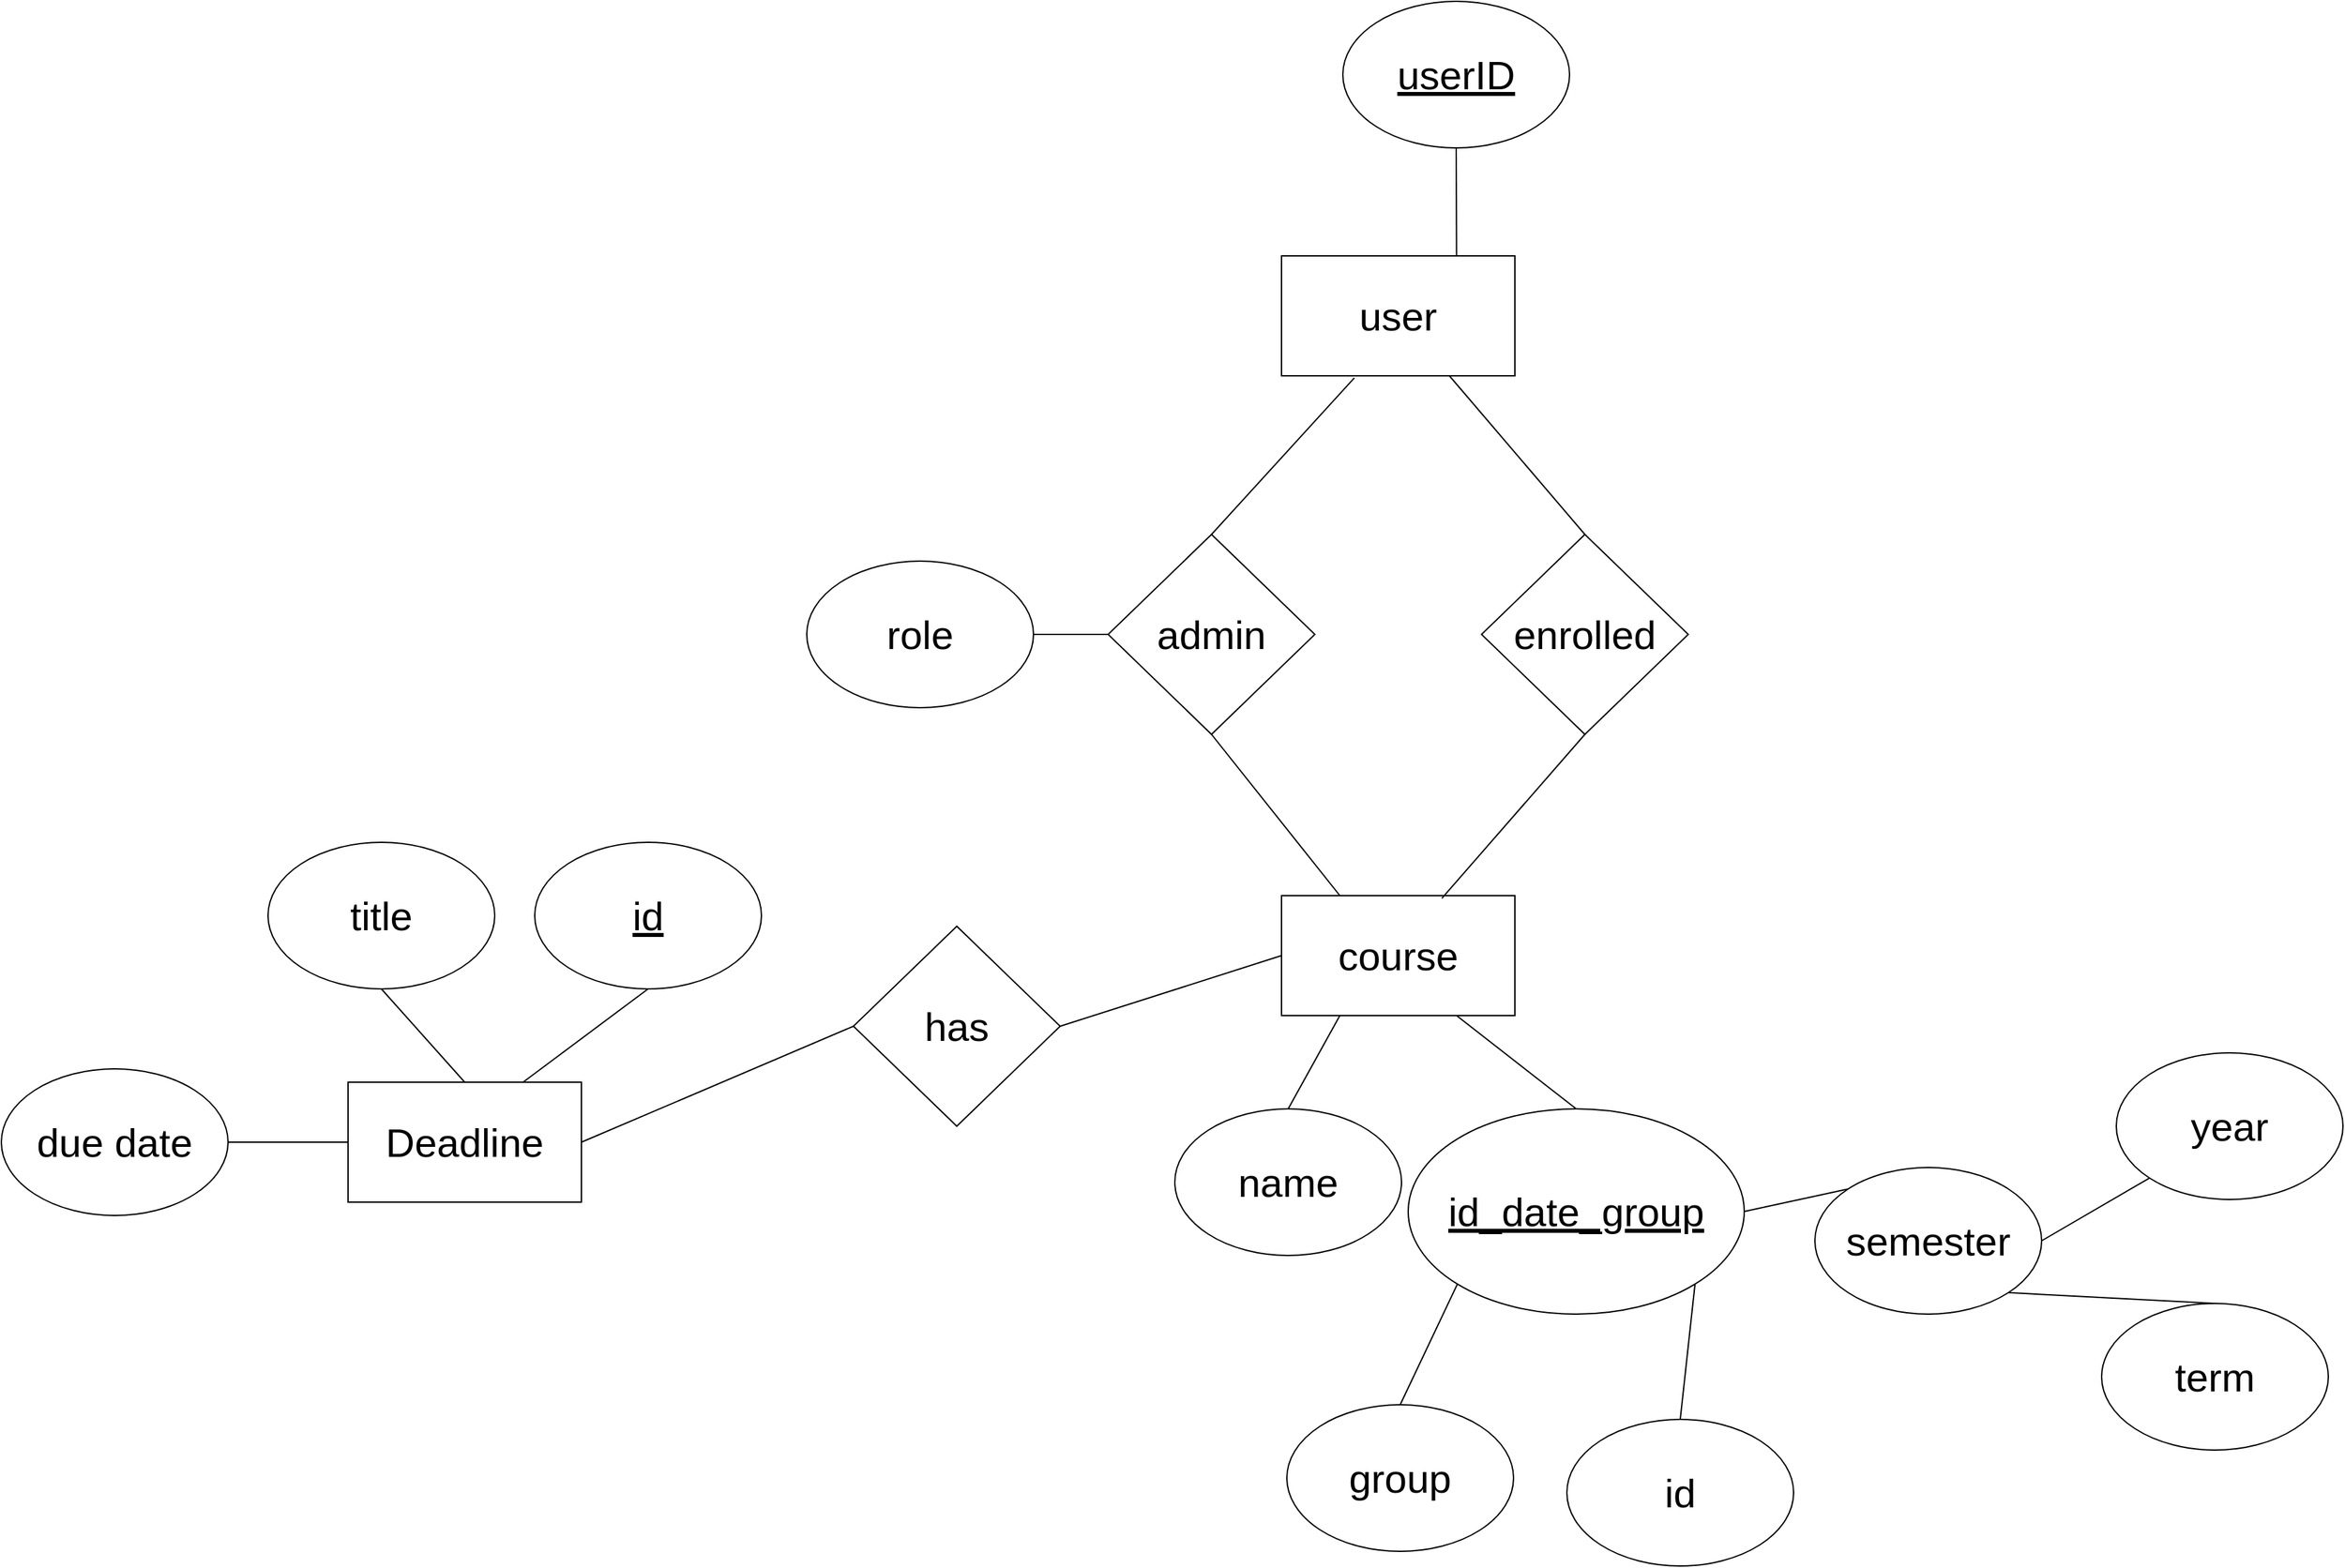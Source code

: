 <mxfile version="24.6.4" type="device">
  <diagram name="Page-1" id="-rHIpAXLnPyDoSZyoApK">
    <mxGraphModel dx="3020" dy="2311" grid="0" gridSize="10" guides="0" tooltips="1" connect="1" arrows="1" fold="1" page="0" pageScale="1" pageWidth="850" pageHeight="1100" math="0" shadow="0">
      <root>
        <mxCell id="0" />
        <mxCell id="1" parent="0" />
        <mxCell id="4DOVXCoTs3ABJYxbuWyv-8" style="edgeStyle=none;shape=connector;rounded=0;orthogonalLoop=1;jettySize=auto;html=1;exitX=0.25;exitY=1;exitDx=0;exitDy=0;entryX=0.5;entryY=0;entryDx=0;entryDy=0;strokeColor=default;align=center;verticalAlign=middle;fontFamily=Helvetica;fontSize=11;fontColor=default;labelBackgroundColor=default;endArrow=none;endFill=0;" parent="1" source="4DOVXCoTs3ABJYxbuWyv-1" target="4DOVXCoTs3ABJYxbuWyv-5" edge="1">
          <mxGeometry relative="1" as="geometry" />
        </mxCell>
        <mxCell id="4DOVXCoTs3ABJYxbuWyv-9" style="edgeStyle=none;shape=connector;rounded=0;orthogonalLoop=1;jettySize=auto;html=1;exitX=0.75;exitY=1;exitDx=0;exitDy=0;entryX=0.5;entryY=0;entryDx=0;entryDy=0;strokeColor=default;align=center;verticalAlign=middle;fontFamily=Helvetica;fontSize=11;fontColor=default;labelBackgroundColor=default;endArrow=none;endFill=0;" parent="1" source="4DOVXCoTs3ABJYxbuWyv-1" target="4DOVXCoTs3ABJYxbuWyv-4" edge="1">
          <mxGeometry relative="1" as="geometry" />
        </mxCell>
        <mxCell id="4DOVXCoTs3ABJYxbuWyv-1" value="&lt;font style=&quot;font-size: 30px;&quot;&gt;course&lt;/font&gt;" style="rounded=0;whiteSpace=wrap;html=1;" parent="1" vertex="1">
          <mxGeometry x="330" y="240" width="175" height="90" as="geometry" />
        </mxCell>
        <mxCell id="4DOVXCoTs3ABJYxbuWyv-4" value="&lt;span style=&quot;font-size: 30px;&quot;&gt;&lt;u&gt;id_date_group&lt;/u&gt;&lt;/span&gt;" style="ellipse;whiteSpace=wrap;html=1;fontFamily=Helvetica;fontSize=11;fontColor=default;labelBackgroundColor=default;" parent="1" vertex="1">
          <mxGeometry x="425" y="400" width="252" height="154" as="geometry" />
        </mxCell>
        <mxCell id="4DOVXCoTs3ABJYxbuWyv-5" value="&lt;span style=&quot;font-size: 30px;&quot;&gt;name&lt;/span&gt;" style="ellipse;whiteSpace=wrap;html=1;fontFamily=Helvetica;fontSize=11;fontColor=default;labelBackgroundColor=default;" parent="1" vertex="1">
          <mxGeometry x="250" y="400" width="170" height="110" as="geometry" />
        </mxCell>
        <mxCell id="4DOVXCoTs3ABJYxbuWyv-11" value="&lt;font style=&quot;font-size: 30px;&quot;&gt;user&lt;/font&gt;" style="rounded=0;whiteSpace=wrap;html=1;" parent="1" vertex="1">
          <mxGeometry x="330" y="-240" width="175" height="90" as="geometry" />
        </mxCell>
        <mxCell id="4DOVXCoTs3ABJYxbuWyv-13" value="" style="edgeStyle=none;shape=connector;rounded=0;orthogonalLoop=1;jettySize=auto;html=1;strokeColor=default;align=center;verticalAlign=middle;fontFamily=Helvetica;fontSize=11;fontColor=default;labelBackgroundColor=default;endArrow=none;endFill=0;exitX=0.5;exitY=0;exitDx=0;exitDy=0;" parent="1" source="4DOVXCoTs3ABJYxbuWyv-12" target="4DOVXCoTs3ABJYxbuWyv-11" edge="1">
          <mxGeometry relative="1" as="geometry" />
        </mxCell>
        <mxCell id="4DOVXCoTs3ABJYxbuWyv-14" style="edgeStyle=none;shape=connector;rounded=0;orthogonalLoop=1;jettySize=auto;html=1;exitX=0.5;exitY=1;exitDx=0;exitDy=0;entryX=0.687;entryY=0.023;entryDx=0;entryDy=0;strokeColor=default;align=center;verticalAlign=middle;fontFamily=Helvetica;fontSize=11;fontColor=default;labelBackgroundColor=default;endArrow=none;endFill=0;entryPerimeter=0;" parent="1" source="4DOVXCoTs3ABJYxbuWyv-12" target="4DOVXCoTs3ABJYxbuWyv-1" edge="1">
          <mxGeometry relative="1" as="geometry" />
        </mxCell>
        <mxCell id="4DOVXCoTs3ABJYxbuWyv-12" value="&lt;font style=&quot;font-size: 30px;&quot;&gt;enrolled&lt;/font&gt;" style="rhombus;whiteSpace=wrap;html=1;fontFamily=Helvetica;fontSize=11;fontColor=default;labelBackgroundColor=default;" parent="1" vertex="1">
          <mxGeometry x="480" y="-31" width="155" height="150" as="geometry" />
        </mxCell>
        <mxCell id="4DOVXCoTs3ABJYxbuWyv-15" value="" style="edgeStyle=none;shape=connector;rounded=0;orthogonalLoop=1;jettySize=auto;html=1;strokeColor=default;align=center;verticalAlign=middle;fontFamily=Helvetica;fontSize=11;fontColor=default;labelBackgroundColor=default;endArrow=none;endFill=0;exitX=0.5;exitY=0;exitDx=0;exitDy=0;entryX=0.312;entryY=1.017;entryDx=0;entryDy=0;entryPerimeter=0;" parent="1" source="4DOVXCoTs3ABJYxbuWyv-17" target="4DOVXCoTs3ABJYxbuWyv-11" edge="1">
          <mxGeometry relative="1" as="geometry">
            <mxPoint x="227.5" y="-160" as="targetPoint" />
          </mxGeometry>
        </mxCell>
        <mxCell id="4DOVXCoTs3ABJYxbuWyv-16" style="edgeStyle=none;shape=connector;rounded=0;orthogonalLoop=1;jettySize=auto;html=1;exitX=0.5;exitY=1;exitDx=0;exitDy=0;entryX=0.25;entryY=0;entryDx=0;entryDy=0;strokeColor=default;align=center;verticalAlign=middle;fontFamily=Helvetica;fontSize=11;fontColor=default;labelBackgroundColor=default;endArrow=none;endFill=0;" parent="1" source="4DOVXCoTs3ABJYxbuWyv-17" target="4DOVXCoTs3ABJYxbuWyv-1" edge="1">
          <mxGeometry relative="1" as="geometry">
            <mxPoint x="227.5" y="230" as="targetPoint" />
          </mxGeometry>
        </mxCell>
        <mxCell id="4DOVXCoTs3ABJYxbuWyv-17" value="&lt;font style=&quot;font-size: 30px;&quot;&gt;admin&lt;/font&gt;" style="rhombus;whiteSpace=wrap;html=1;fontFamily=Helvetica;fontSize=11;fontColor=default;labelBackgroundColor=default;flipH=1;" parent="1" vertex="1">
          <mxGeometry x="200" y="-31" width="155" height="150" as="geometry" />
        </mxCell>
        <mxCell id="4DOVXCoTs3ABJYxbuWyv-20" style="edgeStyle=none;shape=connector;rounded=0;orthogonalLoop=1;jettySize=auto;html=1;exitX=0.5;exitY=1;exitDx=0;exitDy=0;entryX=0.75;entryY=0;entryDx=0;entryDy=0;strokeColor=default;align=center;verticalAlign=middle;fontFamily=Helvetica;fontSize=11;fontColor=default;labelBackgroundColor=default;endArrow=none;endFill=0;" parent="1" source="4DOVXCoTs3ABJYxbuWyv-19" target="4DOVXCoTs3ABJYxbuWyv-11" edge="1">
          <mxGeometry relative="1" as="geometry" />
        </mxCell>
        <mxCell id="4DOVXCoTs3ABJYxbuWyv-19" value="&lt;span style=&quot;font-size: 30px;&quot;&gt;&lt;u&gt;userID&lt;/u&gt;&lt;/span&gt;" style="ellipse;whiteSpace=wrap;html=1;fontFamily=Helvetica;fontSize=11;fontColor=default;labelBackgroundColor=default;" parent="1" vertex="1">
          <mxGeometry x="376" y="-431" width="170" height="110" as="geometry" />
        </mxCell>
        <mxCell id="4DOVXCoTs3ABJYxbuWyv-29" style="edgeStyle=none;shape=connector;rounded=0;orthogonalLoop=1;jettySize=auto;html=1;exitX=0.75;exitY=0;exitDx=0;exitDy=0;entryX=0.5;entryY=1;entryDx=0;entryDy=0;strokeColor=default;align=center;verticalAlign=middle;fontFamily=Helvetica;fontSize=11;fontColor=default;labelBackgroundColor=default;endArrow=none;endFill=0;" parent="1" source="4DOVXCoTs3ABJYxbuWyv-30" target="4DOVXCoTs3ABJYxbuWyv-33" edge="1">
          <mxGeometry relative="1" as="geometry" />
        </mxCell>
        <mxCell id="4DOVXCoTs3ABJYxbuWyv-30" value="&lt;span style=&quot;font-size: 30px;&quot;&gt;Deadline&lt;/span&gt;" style="rounded=0;whiteSpace=wrap;html=1;" parent="1" vertex="1">
          <mxGeometry x="-370" y="380" width="175" height="90" as="geometry" />
        </mxCell>
        <mxCell id="4DOVXCoTs3ABJYxbuWyv-31" style="edgeStyle=none;shape=connector;rounded=0;orthogonalLoop=1;jettySize=auto;html=1;exitX=0;exitY=0.5;exitDx=0;exitDy=0;entryX=1;entryY=0.5;entryDx=0;entryDy=0;strokeColor=default;align=center;verticalAlign=middle;fontFamily=Helvetica;fontSize=11;fontColor=default;labelBackgroundColor=default;endArrow=none;endFill=0;" parent="1" source="4DOVXCoTs3ABJYxbuWyv-32" target="4DOVXCoTs3ABJYxbuWyv-30" edge="1">
          <mxGeometry relative="1" as="geometry">
            <mxPoint x="-80" y="425" as="sourcePoint" />
          </mxGeometry>
        </mxCell>
        <mxCell id="4DOVXCoTs3ABJYxbuWyv-34" style="edgeStyle=none;shape=connector;rounded=0;orthogonalLoop=1;jettySize=auto;html=1;exitX=1;exitY=0.5;exitDx=0;exitDy=0;entryX=0;entryY=0.5;entryDx=0;entryDy=0;strokeColor=default;align=center;verticalAlign=middle;fontFamily=Helvetica;fontSize=11;fontColor=default;labelBackgroundColor=default;endArrow=none;endFill=0;" parent="1" source="4DOVXCoTs3ABJYxbuWyv-32" target="4DOVXCoTs3ABJYxbuWyv-1" edge="1">
          <mxGeometry relative="1" as="geometry" />
        </mxCell>
        <mxCell id="4DOVXCoTs3ABJYxbuWyv-32" value="&lt;span style=&quot;font-size: 30px;&quot;&gt;has&lt;/span&gt;" style="rhombus;whiteSpace=wrap;html=1;fontFamily=Helvetica;fontSize=11;fontColor=default;labelBackgroundColor=default;flipH=1;" parent="1" vertex="1">
          <mxGeometry x="9" y="263" width="155" height="150" as="geometry" />
        </mxCell>
        <mxCell id="4DOVXCoTs3ABJYxbuWyv-33" value="&lt;span style=&quot;font-size: 30px;&quot;&gt;&lt;u&gt;id&lt;/u&gt;&lt;/span&gt;" style="ellipse;whiteSpace=wrap;html=1;fontFamily=Helvetica;fontSize=11;fontColor=default;labelBackgroundColor=default;" parent="1" vertex="1">
          <mxGeometry x="-230" y="200" width="170" height="110" as="geometry" />
        </mxCell>
        <mxCell id="4DOVXCoTs3ABJYxbuWyv-36" style="edgeStyle=none;shape=connector;rounded=0;orthogonalLoop=1;jettySize=auto;html=1;exitX=0.5;exitY=1;exitDx=0;exitDy=0;entryX=0.5;entryY=0;entryDx=0;entryDy=0;strokeColor=default;align=center;verticalAlign=middle;fontFamily=Helvetica;fontSize=11;fontColor=default;labelBackgroundColor=default;endArrow=none;endFill=0;" parent="1" source="4DOVXCoTs3ABJYxbuWyv-35" target="4DOVXCoTs3ABJYxbuWyv-30" edge="1">
          <mxGeometry relative="1" as="geometry" />
        </mxCell>
        <mxCell id="4DOVXCoTs3ABJYxbuWyv-35" value="&lt;span style=&quot;font-size: 30px;&quot;&gt;title&lt;/span&gt;" style="ellipse;whiteSpace=wrap;html=1;fontFamily=Helvetica;fontSize=11;fontColor=default;labelBackgroundColor=default;" parent="1" vertex="1">
          <mxGeometry x="-430" y="200" width="170" height="110" as="geometry" />
        </mxCell>
        <mxCell id="4DOVXCoTs3ABJYxbuWyv-38" style="edgeStyle=none;shape=connector;rounded=0;orthogonalLoop=1;jettySize=auto;html=1;exitX=1;exitY=0.5;exitDx=0;exitDy=0;entryX=0;entryY=0.5;entryDx=0;entryDy=0;strokeColor=default;align=center;verticalAlign=middle;fontFamily=Helvetica;fontSize=11;fontColor=default;labelBackgroundColor=default;endArrow=none;endFill=0;" parent="1" source="4DOVXCoTs3ABJYxbuWyv-37" target="4DOVXCoTs3ABJYxbuWyv-30" edge="1">
          <mxGeometry relative="1" as="geometry" />
        </mxCell>
        <mxCell id="4DOVXCoTs3ABJYxbuWyv-37" value="&lt;span style=&quot;font-size: 30px;&quot;&gt;due date&lt;/span&gt;" style="ellipse;whiteSpace=wrap;html=1;fontFamily=Helvetica;fontSize=11;fontColor=default;labelBackgroundColor=default;" parent="1" vertex="1">
          <mxGeometry x="-630" y="370" width="170" height="110" as="geometry" />
        </mxCell>
        <mxCell id="4DOVXCoTs3ABJYxbuWyv-43" style="edgeStyle=none;shape=connector;rounded=0;orthogonalLoop=1;jettySize=auto;html=1;exitX=1;exitY=0.5;exitDx=0;exitDy=0;entryX=0;entryY=0.5;entryDx=0;entryDy=0;strokeColor=default;align=center;verticalAlign=middle;fontFamily=Helvetica;fontSize=11;fontColor=default;labelBackgroundColor=default;endArrow=none;endFill=0;" parent="1" source="4DOVXCoTs3ABJYxbuWyv-44" target="4DOVXCoTs3ABJYxbuWyv-17" edge="1">
          <mxGeometry relative="1" as="geometry">
            <mxPoint x="165" y="44" as="targetPoint" />
          </mxGeometry>
        </mxCell>
        <mxCell id="4DOVXCoTs3ABJYxbuWyv-44" value="&lt;span style=&quot;font-size: 30px;&quot;&gt;role&lt;/span&gt;" style="ellipse;whiteSpace=wrap;html=1;fontFamily=Helvetica;fontSize=11;fontColor=default;labelBackgroundColor=default;" parent="1" vertex="1">
          <mxGeometry x="-26" y="-11" width="170" height="110" as="geometry" />
        </mxCell>
        <mxCell id="4DOVXCoTs3ABJYxbuWyv-45" style="edgeStyle=none;shape=connector;rounded=0;orthogonalLoop=1;jettySize=auto;html=1;exitX=1;exitY=0.5;exitDx=0;exitDy=0;entryX=0;entryY=0;entryDx=0;entryDy=0;strokeColor=default;align=center;verticalAlign=middle;fontFamily=Helvetica;fontSize=11;fontColor=default;labelBackgroundColor=default;endArrow=none;endFill=0;" parent="1" source="4DOVXCoTs3ABJYxbuWyv-4" target="4DOVXCoTs3ABJYxbuWyv-46" edge="1">
          <mxGeometry relative="1" as="geometry">
            <mxPoint x="671" y="70" as="sourcePoint" />
          </mxGeometry>
        </mxCell>
        <mxCell id="4DOVXCoTs3ABJYxbuWyv-46" value="&lt;span style=&quot;font-size: 30px;&quot;&gt;semester&lt;/span&gt;" style="ellipse;whiteSpace=wrap;html=1;fontFamily=Helvetica;fontSize=11;fontColor=default;labelBackgroundColor=default;" parent="1" vertex="1">
          <mxGeometry x="730" y="444" width="170" height="110" as="geometry" />
        </mxCell>
        <mxCell id="4DOVXCoTs3ABJYxbuWyv-47" style="edgeStyle=none;shape=connector;rounded=0;orthogonalLoop=1;jettySize=auto;html=1;exitX=1;exitY=1;exitDx=0;exitDy=0;entryX=0.5;entryY=0;entryDx=0;entryDy=0;strokeColor=default;align=center;verticalAlign=middle;fontFamily=Helvetica;fontSize=11;fontColor=default;labelBackgroundColor=default;endArrow=none;endFill=0;" parent="1" source="4DOVXCoTs3ABJYxbuWyv-46" target="4DOVXCoTs3ABJYxbuWyv-48" edge="1">
          <mxGeometry relative="1" as="geometry">
            <mxPoint x="836" y="195" as="sourcePoint" />
          </mxGeometry>
        </mxCell>
        <mxCell id="4DOVXCoTs3ABJYxbuWyv-48" value="&lt;span style=&quot;font-size: 30px;&quot;&gt;term&lt;/span&gt;" style="ellipse;whiteSpace=wrap;html=1;fontFamily=Helvetica;fontSize=11;fontColor=default;labelBackgroundColor=default;" parent="1" vertex="1">
          <mxGeometry x="945" y="546" width="170" height="110" as="geometry" />
        </mxCell>
        <mxCell id="4DOVXCoTs3ABJYxbuWyv-50" style="edgeStyle=none;shape=connector;rounded=0;orthogonalLoop=1;jettySize=auto;html=1;exitX=0;exitY=1;exitDx=0;exitDy=0;entryX=1;entryY=0.5;entryDx=0;entryDy=0;strokeColor=default;align=center;verticalAlign=middle;fontFamily=Helvetica;fontSize=11;fontColor=default;labelBackgroundColor=default;endArrow=none;endFill=0;" parent="1" source="4DOVXCoTs3ABJYxbuWyv-49" target="4DOVXCoTs3ABJYxbuWyv-46" edge="1">
          <mxGeometry relative="1" as="geometry" />
        </mxCell>
        <mxCell id="4DOVXCoTs3ABJYxbuWyv-49" value="&lt;span style=&quot;font-size: 30px;&quot;&gt;year&lt;/span&gt;" style="ellipse;whiteSpace=wrap;html=1;fontFamily=Helvetica;fontSize=11;fontColor=default;labelBackgroundColor=default;" parent="1" vertex="1">
          <mxGeometry x="956" y="358" width="170" height="110" as="geometry" />
        </mxCell>
        <mxCell id="ACP-15s4Wf07O_GMBnDD-3" style="edgeStyle=none;shape=connector;rounded=0;orthogonalLoop=1;jettySize=auto;html=1;entryX=0.5;entryY=0;entryDx=0;entryDy=0;strokeColor=default;align=center;verticalAlign=middle;fontFamily=Helvetica;fontSize=11;fontColor=default;labelBackgroundColor=default;endArrow=none;endFill=0;exitX=0;exitY=1;exitDx=0;exitDy=0;" edge="1" parent="1" target="ACP-15s4Wf07O_GMBnDD-4" source="4DOVXCoTs3ABJYxbuWyv-4">
          <mxGeometry relative="1" as="geometry">
            <mxPoint x="458" y="559" as="sourcePoint" />
          </mxGeometry>
        </mxCell>
        <mxCell id="ACP-15s4Wf07O_GMBnDD-4" value="&lt;span style=&quot;font-size: 30px;&quot;&gt;group&lt;/span&gt;" style="ellipse;whiteSpace=wrap;html=1;fontFamily=Helvetica;fontSize=11;fontColor=default;labelBackgroundColor=default;" vertex="1" parent="1">
          <mxGeometry x="334" y="622" width="170" height="110" as="geometry" />
        </mxCell>
        <mxCell id="ACP-15s4Wf07O_GMBnDD-5" style="edgeStyle=none;shape=connector;rounded=0;orthogonalLoop=1;jettySize=auto;html=1;exitX=1;exitY=1;exitDx=0;exitDy=0;entryX=0.5;entryY=0;entryDx=0;entryDy=0;strokeColor=default;align=center;verticalAlign=middle;fontFamily=Helvetica;fontSize=11;fontColor=default;labelBackgroundColor=default;endArrow=none;endFill=0;" edge="1" parent="1" target="ACP-15s4Wf07O_GMBnDD-6" source="4DOVXCoTs3ABJYxbuWyv-4">
          <mxGeometry relative="1" as="geometry">
            <mxPoint x="668" y="563" as="sourcePoint" />
          </mxGeometry>
        </mxCell>
        <mxCell id="ACP-15s4Wf07O_GMBnDD-6" value="&lt;span style=&quot;font-size: 30px;&quot;&gt;id&lt;/span&gt;" style="ellipse;whiteSpace=wrap;html=1;fontFamily=Helvetica;fontSize=11;fontColor=default;labelBackgroundColor=default;" vertex="1" parent="1">
          <mxGeometry x="544" y="633" width="170" height="110" as="geometry" />
        </mxCell>
      </root>
    </mxGraphModel>
  </diagram>
</mxfile>
